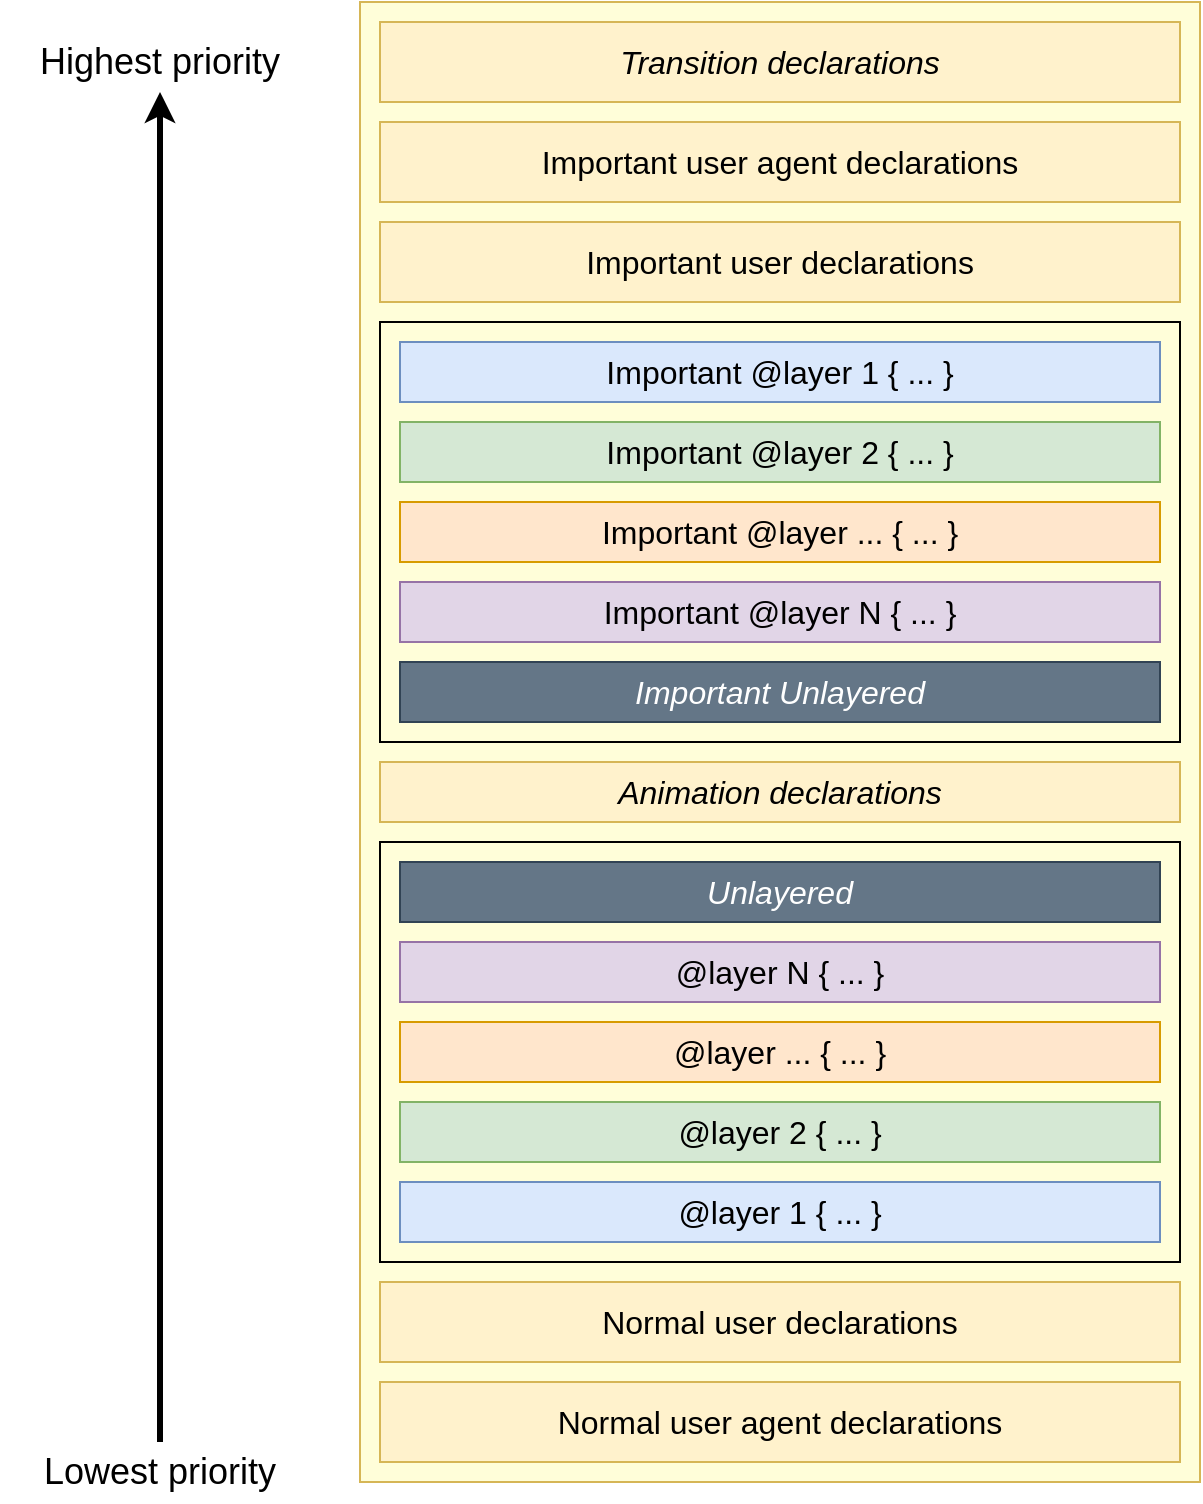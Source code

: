 <mxfile scale="1" border="0" version="24.6.2" type="device">
  <diagram name="Page-1" id="efa7a0a1-bf9b-a30e-e6df-94a7791c09e9">
    <mxGraphModel dx="1132" dy="964" grid="1" gridSize="10" guides="1" tooltips="1" connect="1" arrows="1" fold="1" page="1" pageScale="1" pageWidth="826" pageHeight="1169" background="#FFFFFF" math="0" shadow="0">
      <root>
        <mxCell id="0" />
        <mxCell id="1" parent="0" />
        <mxCell id="urXJzweC5eLhULexqn9Z-19" value="" style="whiteSpace=wrap;html=1;fillColor=#FFFED9;strokeColor=#d6b656;" vertex="1" parent="1">
          <mxGeometry x="180" y="10" width="420" height="740" as="geometry" />
        </mxCell>
        <mxCell id="urXJzweC5eLhULexqn9Z-10" value="" style="whiteSpace=wrap;html=1;fillColor=none;" vertex="1" parent="1">
          <mxGeometry x="190" y="170" width="400" height="210" as="geometry" />
        </mxCell>
        <mxCell id="oMBeN4IvPGKr6_LYo95F-5" value="&lt;i&gt;&lt;font face=&quot;sans-serif&quot;&gt;Transition declarations&lt;/font&gt;&lt;/i&gt;" style="text;html=1;align=center;verticalAlign=middle;whiteSpace=wrap;rounded=1;fontFamily=Monospace;labelBackgroundColor=none;spacing=4;spacingLeft=0;spacingTop=0;fillColor=#fff2cc;strokeColor=#d6b656;arcSize=0;fontSize=16;fontStyle=0;shadow=0;shadowOffsetX=2;shadowOffsetY=2;shadowBlur=1;strokeWidth=1;perimeterSpacing=0;" parent="1" vertex="1">
          <mxGeometry x="190" y="20" width="400" height="40" as="geometry" />
        </mxCell>
        <mxCell id="itvtTAMVvJ-Au7iy1GT8-35" value="&lt;font style=&quot;font-size: 18px;&quot;&gt;Highest priority&lt;/font&gt;" style="text;html=1;align=center;verticalAlign=middle;whiteSpace=wrap;rounded=0;fontFamily=Helvetica;fontSize=12;fontColor=default;labelBackgroundColor=none;strokeWidth=1;dashed=1;" parent="1" vertex="1">
          <mxGeometry x="10" y="25" width="140" height="30" as="geometry" />
        </mxCell>
        <mxCell id="urXJzweC5eLhULexqn9Z-20" style="rounded=0;orthogonalLoop=1;jettySize=auto;html=1;exitX=0.5;exitY=0;exitDx=0;exitDy=0;entryX=0.5;entryY=1;entryDx=0;entryDy=0;strokeWidth=3;" edge="1" parent="1" source="urXJzweC5eLhULexqn9Z-1" target="itvtTAMVvJ-Au7iy1GT8-35">
          <mxGeometry relative="1" as="geometry" />
        </mxCell>
        <mxCell id="urXJzweC5eLhULexqn9Z-1" value="&lt;font style=&quot;font-size: 18px;&quot;&gt;Lowest priority&lt;/font&gt;" style="text;html=1;align=center;verticalAlign=middle;whiteSpace=wrap;rounded=0;fontFamily=Helvetica;fontSize=12;fontColor=default;labelBackgroundColor=none;strokeWidth=1;dashed=1;" vertex="1" parent="1">
          <mxGeometry y="730" width="160" height="30" as="geometry" />
        </mxCell>
        <mxCell id="urXJzweC5eLhULexqn9Z-2" value="&lt;font face=&quot;sans-serif&quot;&gt;Important user agent declarations&lt;/font&gt;" style="text;html=1;align=center;verticalAlign=middle;whiteSpace=wrap;rounded=1;fontFamily=Monospace;labelBackgroundColor=none;spacing=4;spacingLeft=0;spacingTop=0;fillColor=#fff2cc;strokeColor=#d6b656;arcSize=0;fontSize=16;fontStyle=0;shadow=0;shadowOffsetX=2;shadowOffsetY=2;shadowBlur=1;strokeWidth=1;perimeterSpacing=0;" vertex="1" parent="1">
          <mxGeometry x="190" y="70" width="400" height="40" as="geometry" />
        </mxCell>
        <mxCell id="urXJzweC5eLhULexqn9Z-3" value="&lt;font face=&quot;sans-serif&quot;&gt;Important user declarations&lt;/font&gt;" style="text;html=1;align=center;verticalAlign=middle;whiteSpace=wrap;rounded=1;fontFamily=Monospace;labelBackgroundColor=none;spacing=4;spacingLeft=0;spacingTop=0;fillColor=#fff2cc;strokeColor=#d6b656;arcSize=0;fontSize=16;fontStyle=0;shadow=0;shadowOffsetX=2;shadowOffsetY=2;shadowBlur=1;strokeWidth=1;perimeterSpacing=0;" vertex="1" parent="1">
          <mxGeometry x="190" y="120" width="400" height="40" as="geometry" />
        </mxCell>
        <mxCell id="urXJzweC5eLhULexqn9Z-4" value="&lt;font face=&quot;sans-serif&quot;&gt;Important @layer 1 { ... }&lt;br&gt;&lt;/font&gt;" style="text;html=1;align=center;verticalAlign=middle;whiteSpace=wrap;rounded=1;fontFamily=Monospace;labelBackgroundColor=none;spacing=4;spacingLeft=0;spacingTop=0;fillColor=#dae8fc;strokeColor=#6c8ebf;arcSize=0;fontSize=16;fontStyle=0;shadow=0;shadowOffsetX=2;shadowOffsetY=2;shadowBlur=1;strokeWidth=1;perimeterSpacing=0;" vertex="1" parent="1">
          <mxGeometry x="200" y="180" width="380" height="30" as="geometry" />
        </mxCell>
        <mxCell id="urXJzweC5eLhULexqn9Z-5" value="&lt;font face=&quot;sans-serif&quot;&gt;Important @layer 2 { ... }&lt;br&gt;&lt;/font&gt;" style="text;html=1;align=center;verticalAlign=middle;whiteSpace=wrap;rounded=1;fontFamily=Monospace;labelBackgroundColor=none;spacing=4;spacingLeft=0;spacingTop=0;fillColor=#d5e8d4;strokeColor=#82b366;arcSize=0;fontSize=16;fontStyle=0;shadow=0;shadowOffsetX=2;shadowOffsetY=2;shadowBlur=1;strokeWidth=1;perimeterSpacing=0;" vertex="1" parent="1">
          <mxGeometry x="200" y="220" width="380" height="30" as="geometry" />
        </mxCell>
        <mxCell id="urXJzweC5eLhULexqn9Z-6" value="&lt;font face=&quot;sans-serif&quot;&gt;Important @layer ... { ... }&lt;br&gt;&lt;/font&gt;" style="text;html=1;align=center;verticalAlign=middle;whiteSpace=wrap;rounded=1;fontFamily=Monospace;labelBackgroundColor=none;spacing=4;spacingLeft=0;spacingTop=0;fillColor=#ffe6cc;strokeColor=#d79b00;arcSize=0;fontSize=16;fontStyle=0;shadow=0;shadowOffsetX=2;shadowOffsetY=2;shadowBlur=1;strokeWidth=1;perimeterSpacing=0;" vertex="1" parent="1">
          <mxGeometry x="200" y="260" width="380" height="30" as="geometry" />
        </mxCell>
        <mxCell id="urXJzweC5eLhULexqn9Z-7" value="&lt;font face=&quot;sans-serif&quot;&gt;Important @layer N { ... }&lt;br&gt;&lt;/font&gt;" style="text;html=1;align=center;verticalAlign=middle;whiteSpace=wrap;rounded=1;fontFamily=Monospace;labelBackgroundColor=none;spacing=4;spacingLeft=0;spacingTop=0;fillColor=#e1d5e7;strokeColor=#9673a6;arcSize=0;fontSize=16;fontStyle=0;shadow=0;shadowOffsetX=2;shadowOffsetY=2;shadowBlur=1;strokeWidth=1;perimeterSpacing=0;" vertex="1" parent="1">
          <mxGeometry x="200" y="300" width="380" height="30" as="geometry" />
        </mxCell>
        <mxCell id="urXJzweC5eLhULexqn9Z-8" value="&lt;i&gt;&lt;font face=&quot;sans-serif&quot;&gt;Important Unlayered&lt;br&gt;&lt;/font&gt;&lt;/i&gt;" style="text;html=1;align=center;verticalAlign=middle;whiteSpace=wrap;rounded=1;fontFamily=Monospace;labelBackgroundColor=none;spacing=4;spacingLeft=0;spacingTop=0;fillColor=#647687;strokeColor=#314354;arcSize=0;fontSize=16;fontStyle=0;shadow=0;shadowOffsetX=2;shadowOffsetY=2;shadowBlur=1;strokeWidth=1;perimeterSpacing=0;fontColor=#ffffff;" vertex="1" parent="1">
          <mxGeometry x="200" y="340" width="380" height="30" as="geometry" />
        </mxCell>
        <mxCell id="urXJzweC5eLhULexqn9Z-9" value="&lt;i&gt;&lt;font face=&quot;sans-serif&quot;&gt;Animation declarations&lt;br&gt;&lt;/font&gt;&lt;/i&gt;" style="text;html=1;align=center;verticalAlign=middle;whiteSpace=wrap;rounded=1;fontFamily=Monospace;labelBackgroundColor=none;spacing=4;spacingLeft=0;spacingTop=0;fillColor=#fff2cc;strokeColor=#d6b656;arcSize=0;fontSize=16;fontStyle=0;shadow=0;shadowOffsetX=2;shadowOffsetY=2;shadowBlur=1;strokeWidth=1;perimeterSpacing=0;" vertex="1" parent="1">
          <mxGeometry x="190" y="390" width="400" height="30" as="geometry" />
        </mxCell>
        <mxCell id="urXJzweC5eLhULexqn9Z-11" value="" style="whiteSpace=wrap;html=1;fillColor=none;" vertex="1" parent="1">
          <mxGeometry x="190" y="430" width="400" height="210" as="geometry" />
        </mxCell>
        <mxCell id="urXJzweC5eLhULexqn9Z-12" value="&lt;font face=&quot;sans-serif&quot;&gt;@layer 1 { ... }&lt;br&gt;&lt;/font&gt;" style="text;html=1;align=center;verticalAlign=middle;whiteSpace=wrap;rounded=1;fontFamily=Monospace;labelBackgroundColor=none;spacing=4;spacingLeft=0;spacingTop=0;fillColor=#dae8fc;strokeColor=#6c8ebf;arcSize=0;fontSize=16;fontStyle=0;shadow=0;shadowOffsetX=2;shadowOffsetY=2;shadowBlur=1;strokeWidth=1;perimeterSpacing=0;" vertex="1" parent="1">
          <mxGeometry x="200" y="600" width="380" height="30" as="geometry" />
        </mxCell>
        <mxCell id="urXJzweC5eLhULexqn9Z-13" value="&lt;font face=&quot;sans-serif&quot;&gt;@layer 2 { ... }&lt;br&gt;&lt;/font&gt;" style="text;html=1;align=center;verticalAlign=middle;whiteSpace=wrap;rounded=1;fontFamily=Monospace;labelBackgroundColor=none;spacing=4;spacingLeft=0;spacingTop=0;fillColor=#d5e8d4;strokeColor=#82b366;arcSize=0;fontSize=16;fontStyle=0;shadow=0;shadowOffsetX=2;shadowOffsetY=2;shadowBlur=1;strokeWidth=1;perimeterSpacing=0;" vertex="1" parent="1">
          <mxGeometry x="200" y="560" width="380" height="30" as="geometry" />
        </mxCell>
        <mxCell id="urXJzweC5eLhULexqn9Z-14" value="&lt;font face=&quot;sans-serif&quot;&gt;@layer ... { ... }&lt;br&gt;&lt;/font&gt;" style="text;html=1;align=center;verticalAlign=middle;whiteSpace=wrap;rounded=1;fontFamily=Monospace;labelBackgroundColor=none;spacing=4;spacingLeft=0;spacingTop=0;fillColor=#ffe6cc;strokeColor=#d79b00;arcSize=0;fontSize=16;fontStyle=0;shadow=0;shadowOffsetX=2;shadowOffsetY=2;shadowBlur=1;strokeWidth=1;perimeterSpacing=0;" vertex="1" parent="1">
          <mxGeometry x="200" y="520" width="380" height="30" as="geometry" />
        </mxCell>
        <mxCell id="urXJzweC5eLhULexqn9Z-15" value="&lt;font face=&quot;sans-serif&quot;&gt;@layer N { ... }&lt;br&gt;&lt;/font&gt;" style="text;html=1;align=center;verticalAlign=middle;whiteSpace=wrap;rounded=1;fontFamily=Monospace;labelBackgroundColor=none;spacing=4;spacingLeft=0;spacingTop=0;fillColor=#e1d5e7;strokeColor=#9673a6;arcSize=0;fontSize=16;fontStyle=0;shadow=0;shadowOffsetX=2;shadowOffsetY=2;shadowBlur=1;strokeWidth=1;perimeterSpacing=0;" vertex="1" parent="1">
          <mxGeometry x="200" y="480" width="380" height="30" as="geometry" />
        </mxCell>
        <mxCell id="urXJzweC5eLhULexqn9Z-16" value="&lt;i&gt;&lt;font face=&quot;sans-serif&quot;&gt;Unlayered&lt;br&gt;&lt;/font&gt;&lt;/i&gt;" style="text;html=1;align=center;verticalAlign=middle;whiteSpace=wrap;rounded=1;fontFamily=Monospace;labelBackgroundColor=none;spacing=4;spacingLeft=0;spacingTop=0;fillColor=#647687;strokeColor=#314354;arcSize=0;fontSize=16;fontStyle=0;shadow=0;shadowOffsetX=2;shadowOffsetY=2;shadowBlur=1;strokeWidth=1;perimeterSpacing=0;fontColor=#ffffff;" vertex="1" parent="1">
          <mxGeometry x="200" y="440" width="380" height="30" as="geometry" />
        </mxCell>
        <mxCell id="urXJzweC5eLhULexqn9Z-17" value="&lt;font face=&quot;sans-serif&quot;&gt;Normal user declarations&lt;br&gt;&lt;/font&gt;" style="text;html=1;align=center;verticalAlign=middle;whiteSpace=wrap;rounded=1;fontFamily=Monospace;labelBackgroundColor=none;spacing=4;spacingLeft=0;spacingTop=0;fillColor=#fff2cc;strokeColor=#d6b656;arcSize=0;fontSize=16;fontStyle=0;shadow=0;shadowOffsetX=2;shadowOffsetY=2;shadowBlur=1;strokeWidth=1;perimeterSpacing=0;" vertex="1" parent="1">
          <mxGeometry x="190" y="650" width="400" height="40" as="geometry" />
        </mxCell>
        <mxCell id="urXJzweC5eLhULexqn9Z-18" value="&lt;font face=&quot;sans-serif&quot;&gt;Normal user agent declarations&lt;/font&gt;" style="text;html=1;align=center;verticalAlign=middle;whiteSpace=wrap;rounded=1;fontFamily=Monospace;labelBackgroundColor=none;spacing=4;spacingLeft=0;spacingTop=0;fillColor=#fff2cc;strokeColor=#d6b656;arcSize=0;fontSize=16;fontStyle=0;shadow=0;shadowOffsetX=2;shadowOffsetY=2;shadowBlur=1;strokeWidth=1;perimeterSpacing=0;" vertex="1" parent="1">
          <mxGeometry x="190" y="700" width="400" height="40" as="geometry" />
        </mxCell>
      </root>
    </mxGraphModel>
  </diagram>
</mxfile>
